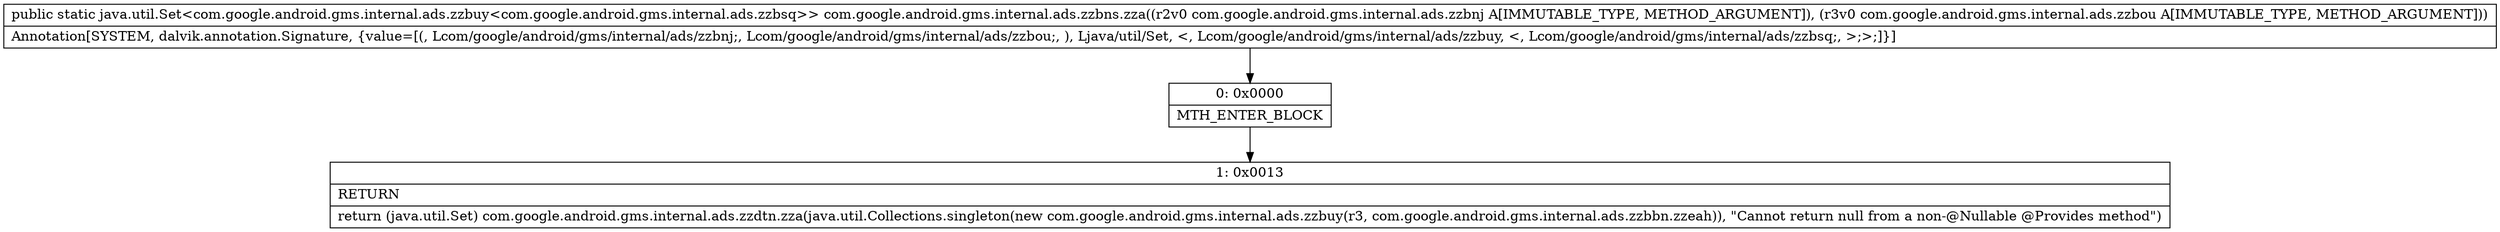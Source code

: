 digraph "CFG forcom.google.android.gms.internal.ads.zzbns.zza(Lcom\/google\/android\/gms\/internal\/ads\/zzbnj;Lcom\/google\/android\/gms\/internal\/ads\/zzbou;)Ljava\/util\/Set;" {
Node_0 [shape=record,label="{0\:\ 0x0000|MTH_ENTER_BLOCK\l}"];
Node_1 [shape=record,label="{1\:\ 0x0013|RETURN\l|return (java.util.Set) com.google.android.gms.internal.ads.zzdtn.zza(java.util.Collections.singleton(new com.google.android.gms.internal.ads.zzbuy(r3, com.google.android.gms.internal.ads.zzbbn.zzeah)), \"Cannot return null from a non\-@Nullable @Provides method\")\l}"];
MethodNode[shape=record,label="{public static java.util.Set\<com.google.android.gms.internal.ads.zzbuy\<com.google.android.gms.internal.ads.zzbsq\>\> com.google.android.gms.internal.ads.zzbns.zza((r2v0 com.google.android.gms.internal.ads.zzbnj A[IMMUTABLE_TYPE, METHOD_ARGUMENT]), (r3v0 com.google.android.gms.internal.ads.zzbou A[IMMUTABLE_TYPE, METHOD_ARGUMENT]))  | Annotation[SYSTEM, dalvik.annotation.Signature, \{value=[(, Lcom\/google\/android\/gms\/internal\/ads\/zzbnj;, Lcom\/google\/android\/gms\/internal\/ads\/zzbou;, ), Ljava\/util\/Set, \<, Lcom\/google\/android\/gms\/internal\/ads\/zzbuy, \<, Lcom\/google\/android\/gms\/internal\/ads\/zzbsq;, \>;\>;]\}]\l}"];
MethodNode -> Node_0;
Node_0 -> Node_1;
}

